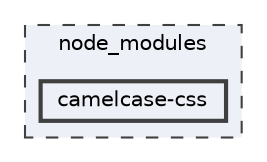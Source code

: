digraph "node_modules/camelcase-css"
{
 // LATEX_PDF_SIZE
  bgcolor="transparent";
  edge [fontname=Helvetica,fontsize=10,labelfontname=Helvetica,labelfontsize=10];
  node [fontname=Helvetica,fontsize=10,shape=box,height=0.2,width=0.4];
  compound=true
  subgraph clusterdir_acd06b18086a0dd2ae699b1e0b775be8 {
    graph [ bgcolor="#edf0f7", pencolor="grey25", label="node_modules", fontname=Helvetica,fontsize=10 style="filled,dashed", URL="dir_acd06b18086a0dd2ae699b1e0b775be8.html",tooltip=""]
  dir_4fb646fb72c096b070a5306b9ecca420 [label="camelcase-css", fillcolor="#edf0f7", color="grey25", style="filled,bold", URL="dir_4fb646fb72c096b070a5306b9ecca420.html",tooltip=""];
  }
}
